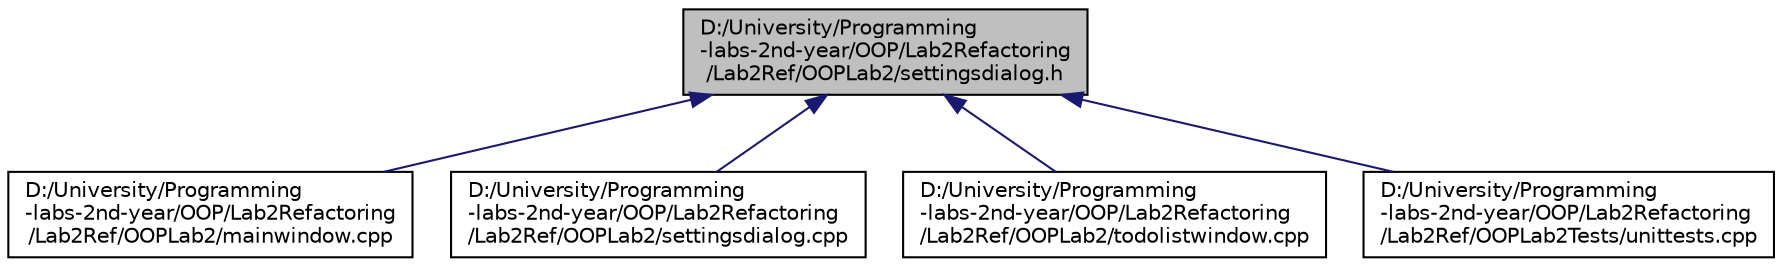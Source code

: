 digraph "D:/University/Programming-labs-2nd-year/OOP/Lab2Refactoring/Lab2Ref/OOPLab2/settingsdialog.h"
{
 // LATEX_PDF_SIZE
  edge [fontname="Helvetica",fontsize="10",labelfontname="Helvetica",labelfontsize="10"];
  node [fontname="Helvetica",fontsize="10",shape=record];
  Node1 [label="D:/University/Programming\l-labs-2nd-year/OOP/Lab2Refactoring\l/Lab2Ref/OOPLab2/settingsdialog.h",height=0.2,width=0.4,color="black", fillcolor="grey75", style="filled", fontcolor="black",tooltip=" "];
  Node1 -> Node2 [dir="back",color="midnightblue",fontsize="10",style="solid",fontname="Helvetica"];
  Node2 [label="D:/University/Programming\l-labs-2nd-year/OOP/Lab2Refactoring\l/Lab2Ref/OOPLab2/mainwindow.cpp",height=0.2,width=0.4,color="black", fillcolor="white", style="filled",URL="$mainwindow_8cpp.html",tooltip=" "];
  Node1 -> Node3 [dir="back",color="midnightblue",fontsize="10",style="solid",fontname="Helvetica"];
  Node3 [label="D:/University/Programming\l-labs-2nd-year/OOP/Lab2Refactoring\l/Lab2Ref/OOPLab2/settingsdialog.cpp",height=0.2,width=0.4,color="black", fillcolor="white", style="filled",URL="$settingsdialog_8cpp.html",tooltip=" "];
  Node1 -> Node4 [dir="back",color="midnightblue",fontsize="10",style="solid",fontname="Helvetica"];
  Node4 [label="D:/University/Programming\l-labs-2nd-year/OOP/Lab2Refactoring\l/Lab2Ref/OOPLab2/todolistwindow.cpp",height=0.2,width=0.4,color="black", fillcolor="white", style="filled",URL="$todolistwindow_8cpp.html",tooltip=" "];
  Node1 -> Node5 [dir="back",color="midnightblue",fontsize="10",style="solid",fontname="Helvetica"];
  Node5 [label="D:/University/Programming\l-labs-2nd-year/OOP/Lab2Refactoring\l/Lab2Ref/OOPLab2Tests/unittests.cpp",height=0.2,width=0.4,color="black", fillcolor="white", style="filled",URL="$unittests_8cpp.html",tooltip=" "];
}
